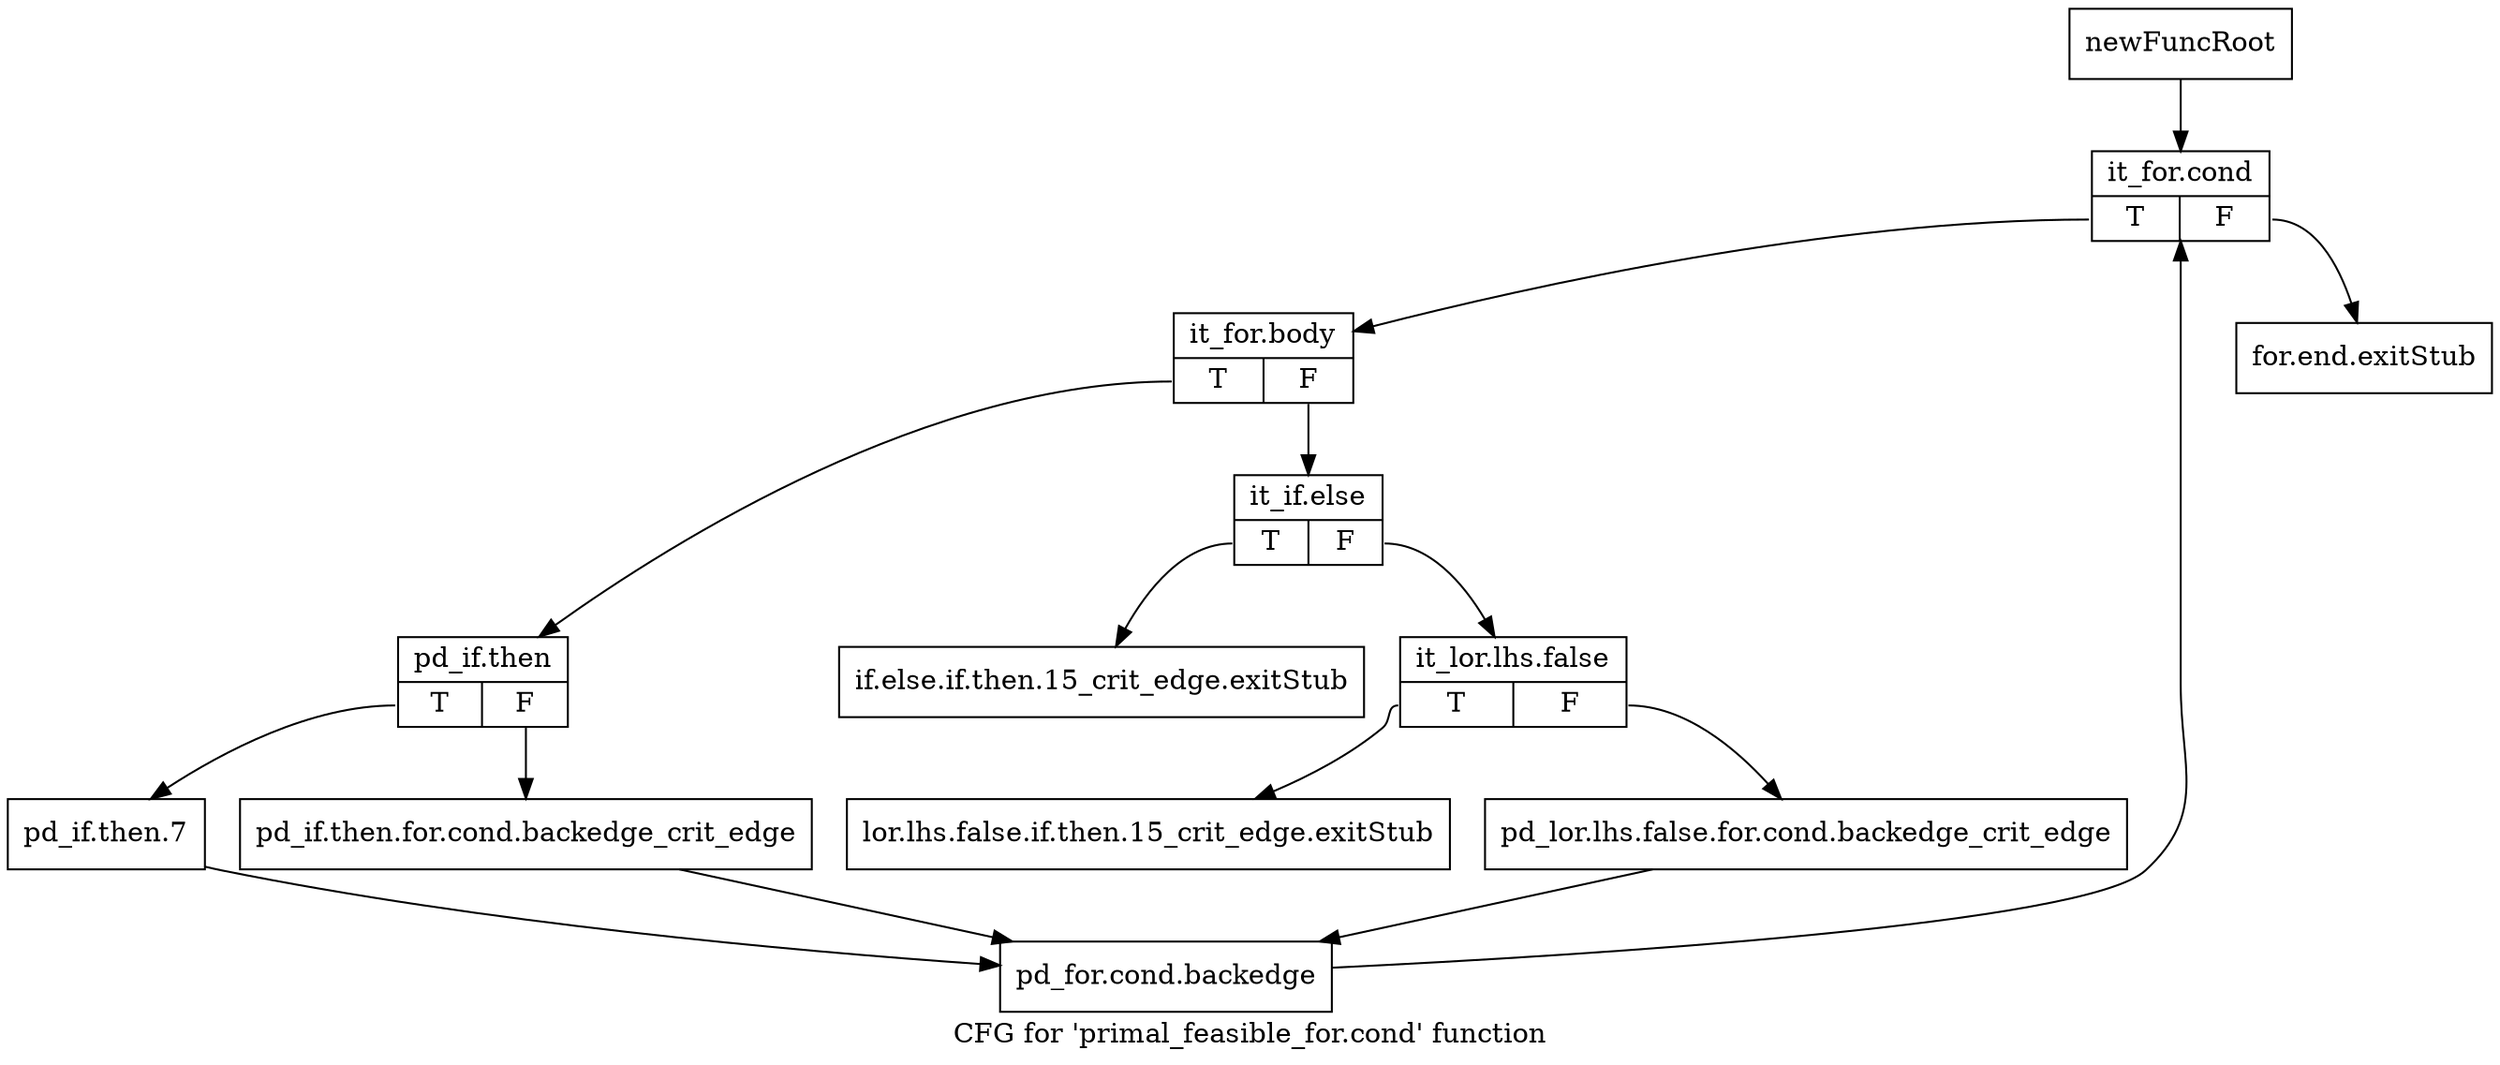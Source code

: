 digraph "CFG for 'primal_feasible_for.cond' function" {
	label="CFG for 'primal_feasible_for.cond' function";

	Node0x1e01470 [shape=record,label="{newFuncRoot}"];
	Node0x1e01470 -> Node0x1e015b0;
	Node0x1e014c0 [shape=record,label="{for.end.exitStub}"];
	Node0x1e01510 [shape=record,label="{if.else.if.then.15_crit_edge.exitStub}"];
	Node0x1e01560 [shape=record,label="{lor.lhs.false.if.then.15_crit_edge.exitStub}"];
	Node0x1e015b0 [shape=record,label="{it_for.cond|{<s0>T|<s1>F}}"];
	Node0x1e015b0:s0 -> Node0x1e01600;
	Node0x1e015b0:s1 -> Node0x1e014c0;
	Node0x1e01600 [shape=record,label="{it_for.body|{<s0>T|<s1>F}}"];
	Node0x1e01600:s0 -> Node0x1e01740;
	Node0x1e01600:s1 -> Node0x1e01650;
	Node0x1e01650 [shape=record,label="{it_if.else|{<s0>T|<s1>F}}"];
	Node0x1e01650:s0 -> Node0x1e01510;
	Node0x1e01650:s1 -> Node0x1e016a0;
	Node0x1e016a0 [shape=record,label="{it_lor.lhs.false|{<s0>T|<s1>F}}"];
	Node0x1e016a0:s0 -> Node0x1e01560;
	Node0x1e016a0:s1 -> Node0x1e016f0;
	Node0x1e016f0 [shape=record,label="{pd_lor.lhs.false.for.cond.backedge_crit_edge}"];
	Node0x1e016f0 -> Node0x1e01830;
	Node0x1e01740 [shape=record,label="{pd_if.then|{<s0>T|<s1>F}}"];
	Node0x1e01740:s0 -> Node0x1e017e0;
	Node0x1e01740:s1 -> Node0x1e01790;
	Node0x1e01790 [shape=record,label="{pd_if.then.for.cond.backedge_crit_edge}"];
	Node0x1e01790 -> Node0x1e01830;
	Node0x1e017e0 [shape=record,label="{pd_if.then.7}"];
	Node0x1e017e0 -> Node0x1e01830;
	Node0x1e01830 [shape=record,label="{pd_for.cond.backedge}"];
	Node0x1e01830 -> Node0x1e015b0;
}
